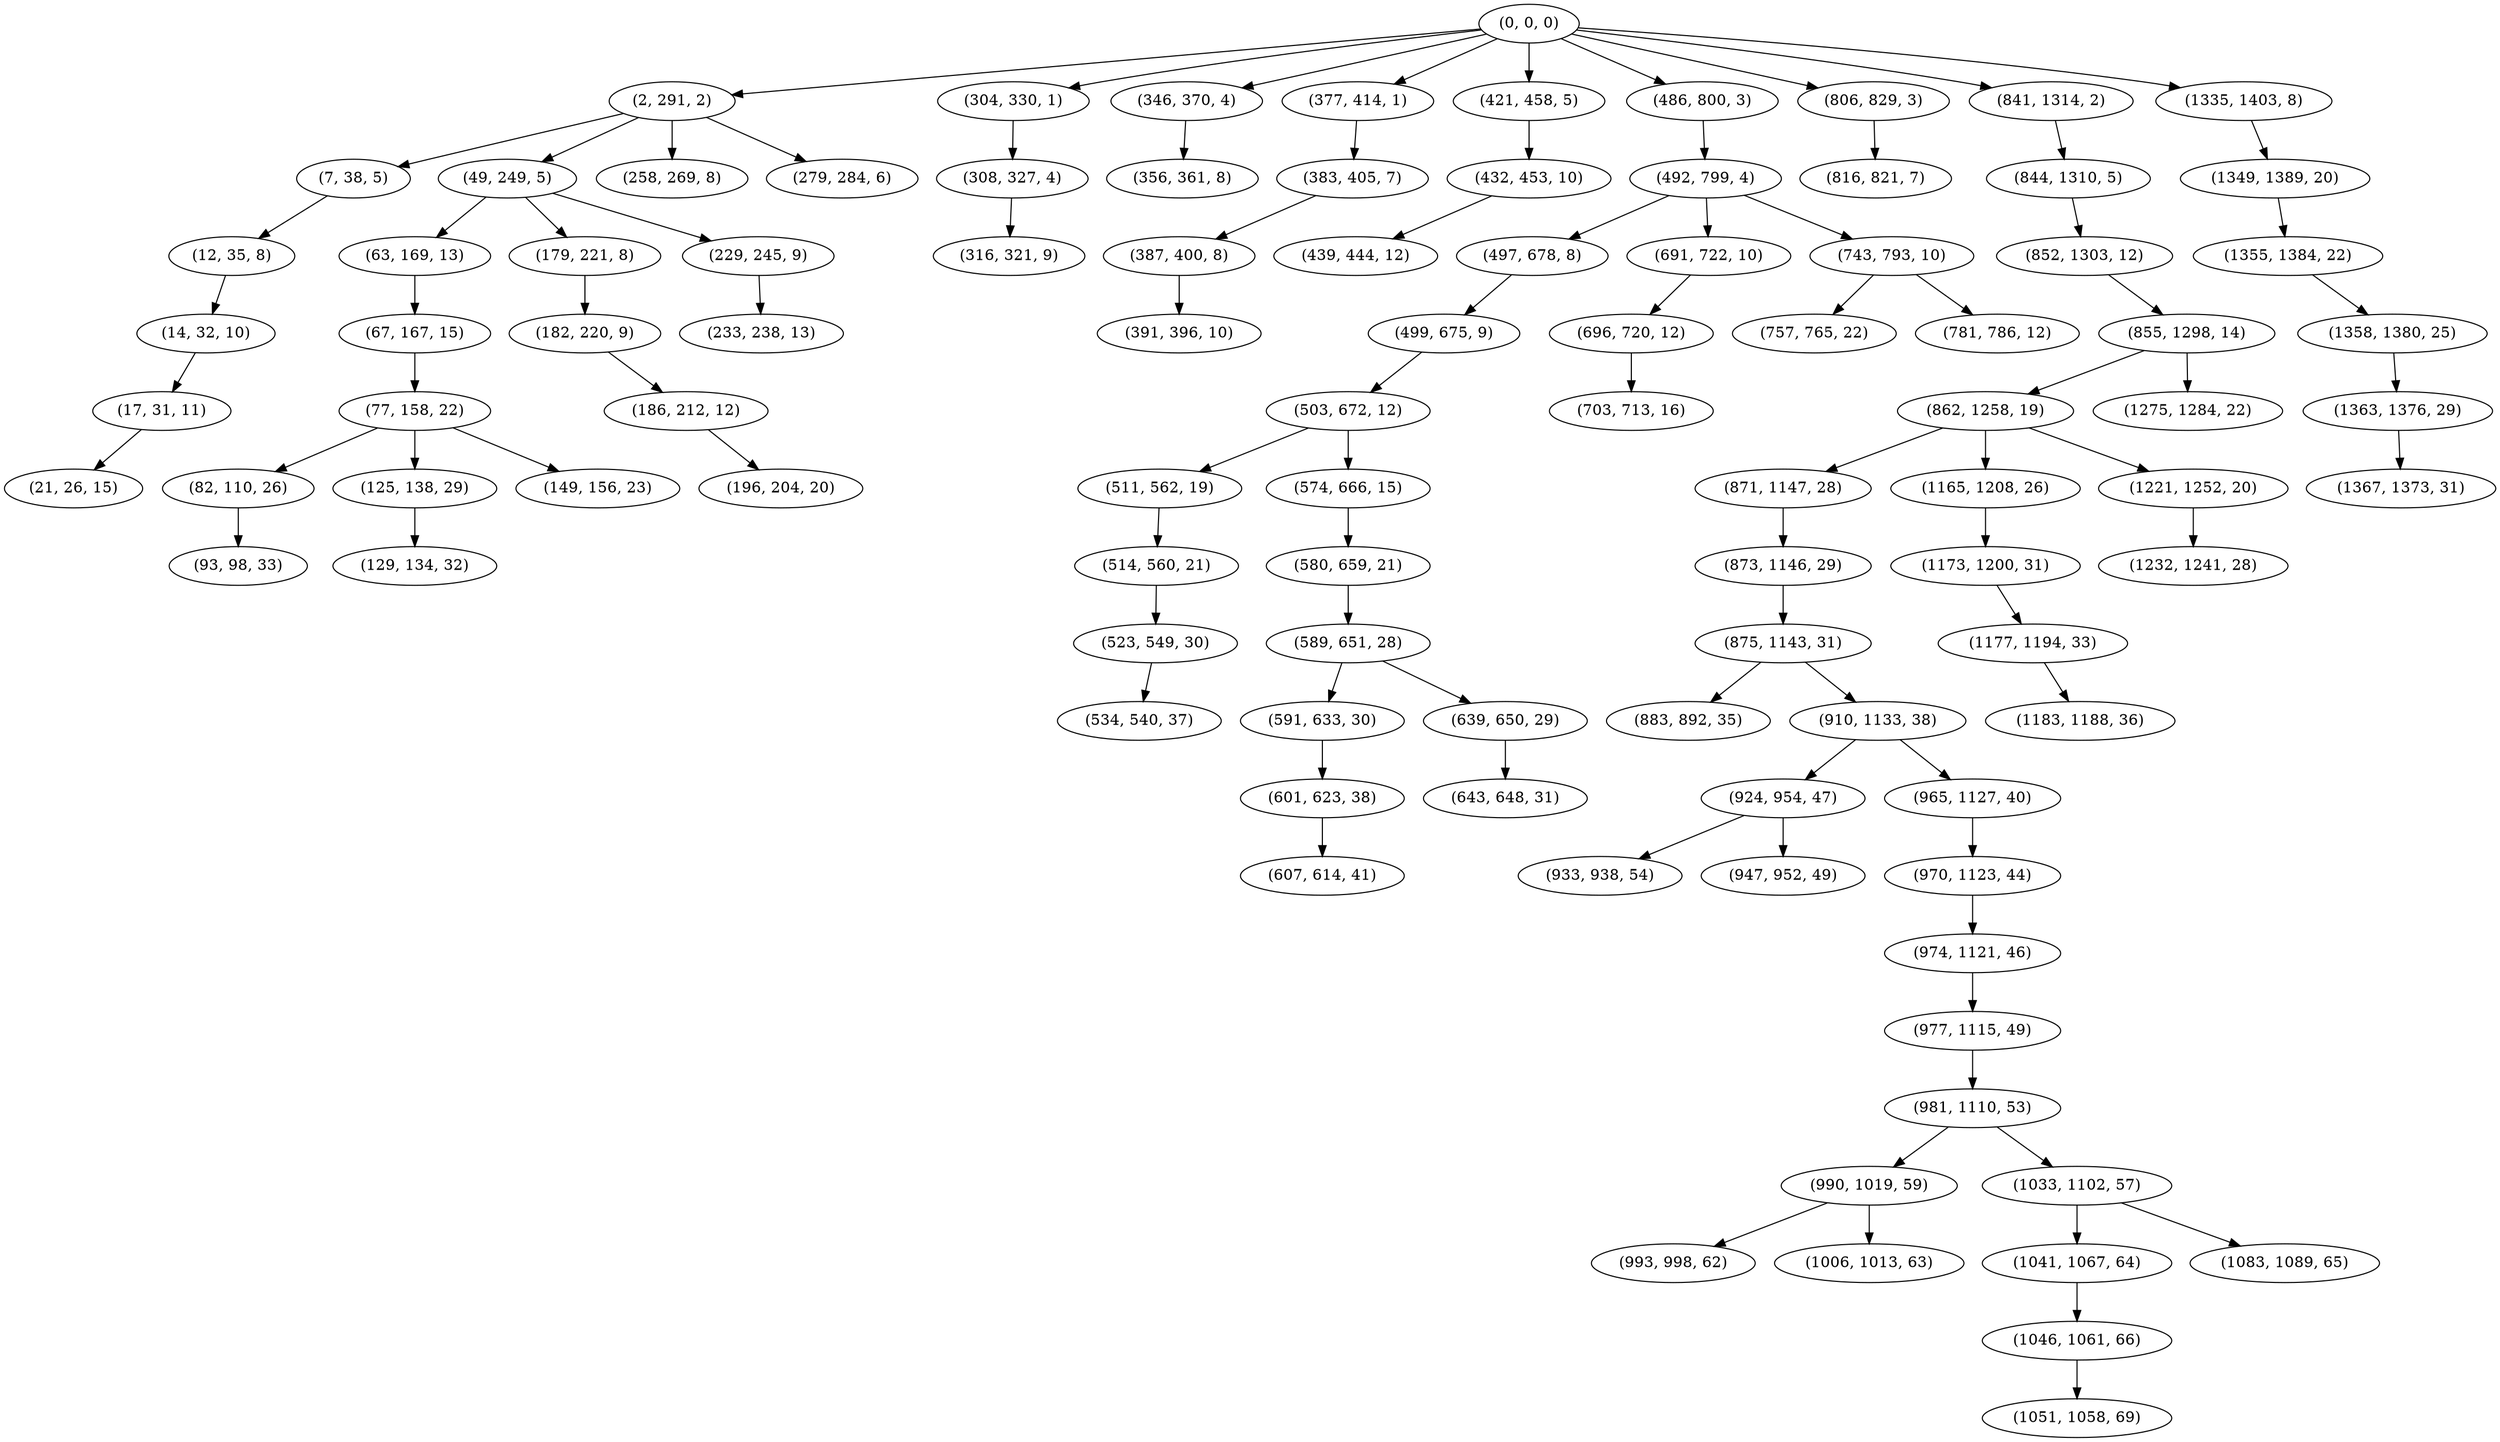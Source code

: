 digraph tree {
    "(0, 0, 0)";
    "(2, 291, 2)";
    "(7, 38, 5)";
    "(12, 35, 8)";
    "(14, 32, 10)";
    "(17, 31, 11)";
    "(21, 26, 15)";
    "(49, 249, 5)";
    "(63, 169, 13)";
    "(67, 167, 15)";
    "(77, 158, 22)";
    "(82, 110, 26)";
    "(93, 98, 33)";
    "(125, 138, 29)";
    "(129, 134, 32)";
    "(149, 156, 23)";
    "(179, 221, 8)";
    "(182, 220, 9)";
    "(186, 212, 12)";
    "(196, 204, 20)";
    "(229, 245, 9)";
    "(233, 238, 13)";
    "(258, 269, 8)";
    "(279, 284, 6)";
    "(304, 330, 1)";
    "(308, 327, 4)";
    "(316, 321, 9)";
    "(346, 370, 4)";
    "(356, 361, 8)";
    "(377, 414, 1)";
    "(383, 405, 7)";
    "(387, 400, 8)";
    "(391, 396, 10)";
    "(421, 458, 5)";
    "(432, 453, 10)";
    "(439, 444, 12)";
    "(486, 800, 3)";
    "(492, 799, 4)";
    "(497, 678, 8)";
    "(499, 675, 9)";
    "(503, 672, 12)";
    "(511, 562, 19)";
    "(514, 560, 21)";
    "(523, 549, 30)";
    "(534, 540, 37)";
    "(574, 666, 15)";
    "(580, 659, 21)";
    "(589, 651, 28)";
    "(591, 633, 30)";
    "(601, 623, 38)";
    "(607, 614, 41)";
    "(639, 650, 29)";
    "(643, 648, 31)";
    "(691, 722, 10)";
    "(696, 720, 12)";
    "(703, 713, 16)";
    "(743, 793, 10)";
    "(757, 765, 22)";
    "(781, 786, 12)";
    "(806, 829, 3)";
    "(816, 821, 7)";
    "(841, 1314, 2)";
    "(844, 1310, 5)";
    "(852, 1303, 12)";
    "(855, 1298, 14)";
    "(862, 1258, 19)";
    "(871, 1147, 28)";
    "(873, 1146, 29)";
    "(875, 1143, 31)";
    "(883, 892, 35)";
    "(910, 1133, 38)";
    "(924, 954, 47)";
    "(933, 938, 54)";
    "(947, 952, 49)";
    "(965, 1127, 40)";
    "(970, 1123, 44)";
    "(974, 1121, 46)";
    "(977, 1115, 49)";
    "(981, 1110, 53)";
    "(990, 1019, 59)";
    "(993, 998, 62)";
    "(1006, 1013, 63)";
    "(1033, 1102, 57)";
    "(1041, 1067, 64)";
    "(1046, 1061, 66)";
    "(1051, 1058, 69)";
    "(1083, 1089, 65)";
    "(1165, 1208, 26)";
    "(1173, 1200, 31)";
    "(1177, 1194, 33)";
    "(1183, 1188, 36)";
    "(1221, 1252, 20)";
    "(1232, 1241, 28)";
    "(1275, 1284, 22)";
    "(1335, 1403, 8)";
    "(1349, 1389, 20)";
    "(1355, 1384, 22)";
    "(1358, 1380, 25)";
    "(1363, 1376, 29)";
    "(1367, 1373, 31)";
    "(0, 0, 0)" -> "(2, 291, 2)";
    "(0, 0, 0)" -> "(304, 330, 1)";
    "(0, 0, 0)" -> "(346, 370, 4)";
    "(0, 0, 0)" -> "(377, 414, 1)";
    "(0, 0, 0)" -> "(421, 458, 5)";
    "(0, 0, 0)" -> "(486, 800, 3)";
    "(0, 0, 0)" -> "(806, 829, 3)";
    "(0, 0, 0)" -> "(841, 1314, 2)";
    "(0, 0, 0)" -> "(1335, 1403, 8)";
    "(2, 291, 2)" -> "(7, 38, 5)";
    "(2, 291, 2)" -> "(49, 249, 5)";
    "(2, 291, 2)" -> "(258, 269, 8)";
    "(2, 291, 2)" -> "(279, 284, 6)";
    "(7, 38, 5)" -> "(12, 35, 8)";
    "(12, 35, 8)" -> "(14, 32, 10)";
    "(14, 32, 10)" -> "(17, 31, 11)";
    "(17, 31, 11)" -> "(21, 26, 15)";
    "(49, 249, 5)" -> "(63, 169, 13)";
    "(49, 249, 5)" -> "(179, 221, 8)";
    "(49, 249, 5)" -> "(229, 245, 9)";
    "(63, 169, 13)" -> "(67, 167, 15)";
    "(67, 167, 15)" -> "(77, 158, 22)";
    "(77, 158, 22)" -> "(82, 110, 26)";
    "(77, 158, 22)" -> "(125, 138, 29)";
    "(77, 158, 22)" -> "(149, 156, 23)";
    "(82, 110, 26)" -> "(93, 98, 33)";
    "(125, 138, 29)" -> "(129, 134, 32)";
    "(179, 221, 8)" -> "(182, 220, 9)";
    "(182, 220, 9)" -> "(186, 212, 12)";
    "(186, 212, 12)" -> "(196, 204, 20)";
    "(229, 245, 9)" -> "(233, 238, 13)";
    "(304, 330, 1)" -> "(308, 327, 4)";
    "(308, 327, 4)" -> "(316, 321, 9)";
    "(346, 370, 4)" -> "(356, 361, 8)";
    "(377, 414, 1)" -> "(383, 405, 7)";
    "(383, 405, 7)" -> "(387, 400, 8)";
    "(387, 400, 8)" -> "(391, 396, 10)";
    "(421, 458, 5)" -> "(432, 453, 10)";
    "(432, 453, 10)" -> "(439, 444, 12)";
    "(486, 800, 3)" -> "(492, 799, 4)";
    "(492, 799, 4)" -> "(497, 678, 8)";
    "(492, 799, 4)" -> "(691, 722, 10)";
    "(492, 799, 4)" -> "(743, 793, 10)";
    "(497, 678, 8)" -> "(499, 675, 9)";
    "(499, 675, 9)" -> "(503, 672, 12)";
    "(503, 672, 12)" -> "(511, 562, 19)";
    "(503, 672, 12)" -> "(574, 666, 15)";
    "(511, 562, 19)" -> "(514, 560, 21)";
    "(514, 560, 21)" -> "(523, 549, 30)";
    "(523, 549, 30)" -> "(534, 540, 37)";
    "(574, 666, 15)" -> "(580, 659, 21)";
    "(580, 659, 21)" -> "(589, 651, 28)";
    "(589, 651, 28)" -> "(591, 633, 30)";
    "(589, 651, 28)" -> "(639, 650, 29)";
    "(591, 633, 30)" -> "(601, 623, 38)";
    "(601, 623, 38)" -> "(607, 614, 41)";
    "(639, 650, 29)" -> "(643, 648, 31)";
    "(691, 722, 10)" -> "(696, 720, 12)";
    "(696, 720, 12)" -> "(703, 713, 16)";
    "(743, 793, 10)" -> "(757, 765, 22)";
    "(743, 793, 10)" -> "(781, 786, 12)";
    "(806, 829, 3)" -> "(816, 821, 7)";
    "(841, 1314, 2)" -> "(844, 1310, 5)";
    "(844, 1310, 5)" -> "(852, 1303, 12)";
    "(852, 1303, 12)" -> "(855, 1298, 14)";
    "(855, 1298, 14)" -> "(862, 1258, 19)";
    "(855, 1298, 14)" -> "(1275, 1284, 22)";
    "(862, 1258, 19)" -> "(871, 1147, 28)";
    "(862, 1258, 19)" -> "(1165, 1208, 26)";
    "(862, 1258, 19)" -> "(1221, 1252, 20)";
    "(871, 1147, 28)" -> "(873, 1146, 29)";
    "(873, 1146, 29)" -> "(875, 1143, 31)";
    "(875, 1143, 31)" -> "(883, 892, 35)";
    "(875, 1143, 31)" -> "(910, 1133, 38)";
    "(910, 1133, 38)" -> "(924, 954, 47)";
    "(910, 1133, 38)" -> "(965, 1127, 40)";
    "(924, 954, 47)" -> "(933, 938, 54)";
    "(924, 954, 47)" -> "(947, 952, 49)";
    "(965, 1127, 40)" -> "(970, 1123, 44)";
    "(970, 1123, 44)" -> "(974, 1121, 46)";
    "(974, 1121, 46)" -> "(977, 1115, 49)";
    "(977, 1115, 49)" -> "(981, 1110, 53)";
    "(981, 1110, 53)" -> "(990, 1019, 59)";
    "(981, 1110, 53)" -> "(1033, 1102, 57)";
    "(990, 1019, 59)" -> "(993, 998, 62)";
    "(990, 1019, 59)" -> "(1006, 1013, 63)";
    "(1033, 1102, 57)" -> "(1041, 1067, 64)";
    "(1033, 1102, 57)" -> "(1083, 1089, 65)";
    "(1041, 1067, 64)" -> "(1046, 1061, 66)";
    "(1046, 1061, 66)" -> "(1051, 1058, 69)";
    "(1165, 1208, 26)" -> "(1173, 1200, 31)";
    "(1173, 1200, 31)" -> "(1177, 1194, 33)";
    "(1177, 1194, 33)" -> "(1183, 1188, 36)";
    "(1221, 1252, 20)" -> "(1232, 1241, 28)";
    "(1335, 1403, 8)" -> "(1349, 1389, 20)";
    "(1349, 1389, 20)" -> "(1355, 1384, 22)";
    "(1355, 1384, 22)" -> "(1358, 1380, 25)";
    "(1358, 1380, 25)" -> "(1363, 1376, 29)";
    "(1363, 1376, 29)" -> "(1367, 1373, 31)";
}
